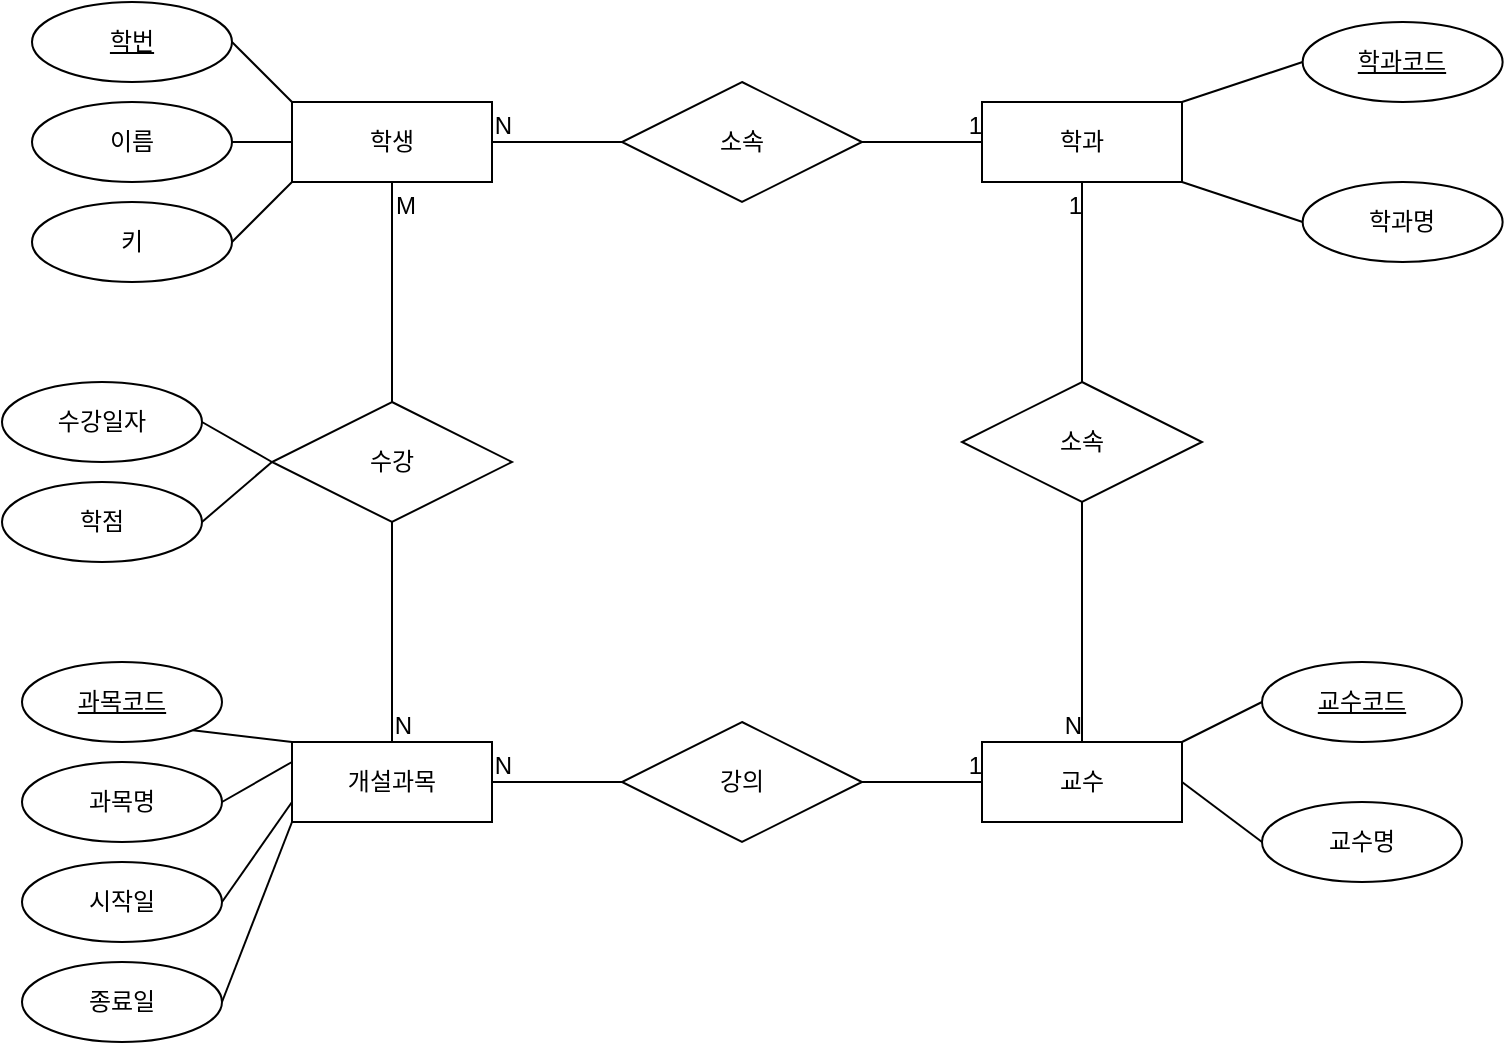 <mxfile>
    <diagram id="jjqjRm7qX8194irjjrjd" name="Page-1">
        <mxGraphModel dx="699" dy="828" grid="1" gridSize="10" guides="1" tooltips="1" connect="1" arrows="1" fold="1" page="1" pageScale="1" pageWidth="850" pageHeight="1100" math="0" shadow="0">
            <root>
                <mxCell id="0"/>
                <mxCell id="1" parent="0"/>
                <mxCell id="2" value="학생" style="whiteSpace=wrap;html=1;align=center;" vertex="1" parent="1">
                    <mxGeometry x="185" y="160" width="100" height="40" as="geometry"/>
                </mxCell>
                <mxCell id="3" value="학번" style="ellipse;whiteSpace=wrap;html=1;align=center;fontStyle=4;" vertex="1" parent="1">
                    <mxGeometry x="55" y="110" width="100" height="40" as="geometry"/>
                </mxCell>
                <mxCell id="4" value="이름" style="ellipse;whiteSpace=wrap;html=1;align=center;" vertex="1" parent="1">
                    <mxGeometry x="55" y="160" width="100" height="40" as="geometry"/>
                </mxCell>
                <mxCell id="6" value="키" style="ellipse;whiteSpace=wrap;html=1;align=center;" vertex="1" parent="1">
                    <mxGeometry x="55" y="210" width="100" height="40" as="geometry"/>
                </mxCell>
                <mxCell id="7" value="학과" style="whiteSpace=wrap;html=1;align=center;" vertex="1" parent="1">
                    <mxGeometry x="530.0" y="160" width="100" height="40" as="geometry"/>
                </mxCell>
                <mxCell id="8" value="학과코드" style="ellipse;whiteSpace=wrap;html=1;align=center;fontStyle=4;" vertex="1" parent="1">
                    <mxGeometry x="690.32" y="120" width="100" height="40" as="geometry"/>
                </mxCell>
                <mxCell id="9" value="학과명" style="ellipse;whiteSpace=wrap;html=1;align=center;" vertex="1" parent="1">
                    <mxGeometry x="690.32" y="200" width="100" height="40" as="geometry"/>
                </mxCell>
                <mxCell id="10" value="교수" style="whiteSpace=wrap;html=1;align=center;" vertex="1" parent="1">
                    <mxGeometry x="530" y="480" width="100" height="40" as="geometry"/>
                </mxCell>
                <mxCell id="11" value="교수코드" style="ellipse;whiteSpace=wrap;html=1;align=center;fontStyle=4;" vertex="1" parent="1">
                    <mxGeometry x="670" y="440" width="100" height="40" as="geometry"/>
                </mxCell>
                <mxCell id="13" value="교수명" style="ellipse;whiteSpace=wrap;html=1;align=center;" vertex="1" parent="1">
                    <mxGeometry x="670" y="510" width="100" height="40" as="geometry"/>
                </mxCell>
                <mxCell id="15" value="개설과목" style="whiteSpace=wrap;html=1;align=center;" vertex="1" parent="1">
                    <mxGeometry x="185" y="480" width="100" height="40" as="geometry"/>
                </mxCell>
                <mxCell id="16" value="과목코드" style="ellipse;whiteSpace=wrap;html=1;align=center;fontStyle=4;" vertex="1" parent="1">
                    <mxGeometry x="50" y="440" width="100" height="40" as="geometry"/>
                </mxCell>
                <mxCell id="17" value="과목명" style="ellipse;whiteSpace=wrap;html=1;align=center;" vertex="1" parent="1">
                    <mxGeometry x="50" y="490" width="100" height="40" as="geometry"/>
                </mxCell>
                <mxCell id="18" value="시작일" style="ellipse;whiteSpace=wrap;html=1;align=center;" vertex="1" parent="1">
                    <mxGeometry x="50" y="540" width="100" height="40" as="geometry"/>
                </mxCell>
                <mxCell id="19" value="종료일" style="ellipse;whiteSpace=wrap;html=1;align=center;" vertex="1" parent="1">
                    <mxGeometry x="50" y="590" width="100" height="40" as="geometry"/>
                </mxCell>
                <mxCell id="26" value="수강일자" style="ellipse;whiteSpace=wrap;html=1;align=center;" vertex="1" parent="1">
                    <mxGeometry x="40" y="300" width="100" height="40" as="geometry"/>
                </mxCell>
                <mxCell id="32" value="" style="endArrow=none;html=1;rounded=0;exitX=0.5;exitY=1;exitDx=0;exitDy=0;entryX=0.5;entryY=0;entryDx=0;entryDy=0;" edge="1" parent="1" source="2" target="15">
                    <mxGeometry relative="1" as="geometry">
                        <mxPoint x="365" y="360" as="sourcePoint"/>
                        <mxPoint x="525" y="360" as="targetPoint"/>
                    </mxGeometry>
                </mxCell>
                <mxCell id="33" value="M" style="resizable=0;html=1;align=left;verticalAlign=bottom;" connectable="0" vertex="1" parent="32">
                    <mxGeometry x="-1" relative="1" as="geometry">
                        <mxPoint y="20" as="offset"/>
                    </mxGeometry>
                </mxCell>
                <mxCell id="34" value="N" style="resizable=0;html=1;align=right;verticalAlign=bottom;" connectable="0" vertex="1" parent="32">
                    <mxGeometry x="1" relative="1" as="geometry">
                        <mxPoint x="10" as="offset"/>
                    </mxGeometry>
                </mxCell>
                <mxCell id="24" value="수강" style="shape=rhombus;perimeter=rhombusPerimeter;whiteSpace=wrap;html=1;align=center;" vertex="1" parent="1">
                    <mxGeometry x="175" y="310" width="120" height="60" as="geometry"/>
                </mxCell>
                <mxCell id="35" value="" style="endArrow=none;html=1;rounded=0;exitX=1;exitY=1;exitDx=0;exitDy=0;entryX=0;entryY=0.5;entryDx=0;entryDy=0;" edge="1" parent="1" source="7" target="9">
                    <mxGeometry relative="1" as="geometry">
                        <mxPoint x="660.32" y="400" as="sourcePoint"/>
                        <mxPoint x="820.32" y="400" as="targetPoint"/>
                    </mxGeometry>
                </mxCell>
                <mxCell id="36" value="" style="endArrow=none;html=1;rounded=0;exitX=1;exitY=0;exitDx=0;exitDy=0;entryX=0;entryY=0.5;entryDx=0;entryDy=0;" edge="1" parent="1" source="7" target="8">
                    <mxGeometry relative="1" as="geometry">
                        <mxPoint x="660.32" y="400" as="sourcePoint"/>
                        <mxPoint x="820.32" y="400" as="targetPoint"/>
                    </mxGeometry>
                </mxCell>
                <mxCell id="37" value="" style="endArrow=none;html=1;rounded=0;exitX=1;exitY=0;exitDx=0;exitDy=0;entryX=0;entryY=0.5;entryDx=0;entryDy=0;" edge="1" parent="1" source="10" target="11">
                    <mxGeometry relative="1" as="geometry">
                        <mxPoint x="620" y="360" as="sourcePoint"/>
                        <mxPoint x="780" y="360" as="targetPoint"/>
                    </mxGeometry>
                </mxCell>
                <mxCell id="38" value="" style="endArrow=none;html=1;rounded=0;exitX=1;exitY=0.5;exitDx=0;exitDy=0;entryX=0;entryY=0.5;entryDx=0;entryDy=0;" edge="1" parent="1" source="10" target="13">
                    <mxGeometry relative="1" as="geometry">
                        <mxPoint x="620" y="360" as="sourcePoint"/>
                        <mxPoint x="780" y="360" as="targetPoint"/>
                    </mxGeometry>
                </mxCell>
                <mxCell id="39" value="" style="endArrow=none;html=1;rounded=0;exitX=1;exitY=1;exitDx=0;exitDy=0;entryX=0;entryY=0;entryDx=0;entryDy=0;" edge="1" parent="1" source="16" target="15">
                    <mxGeometry relative="1" as="geometry">
                        <mxPoint x="205" y="360" as="sourcePoint"/>
                        <mxPoint x="365" y="360" as="targetPoint"/>
                    </mxGeometry>
                </mxCell>
                <mxCell id="40" value="" style="endArrow=none;html=1;rounded=0;exitX=1;exitY=0.5;exitDx=0;exitDy=0;entryX=0;entryY=0.25;entryDx=0;entryDy=0;" edge="1" parent="1" source="17" target="15">
                    <mxGeometry relative="1" as="geometry">
                        <mxPoint x="205" y="360" as="sourcePoint"/>
                        <mxPoint x="365" y="360" as="targetPoint"/>
                    </mxGeometry>
                </mxCell>
                <mxCell id="41" value="" style="endArrow=none;html=1;rounded=0;exitX=1;exitY=0.5;exitDx=0;exitDy=0;entryX=0;entryY=0.75;entryDx=0;entryDy=0;" edge="1" parent="1" source="18" target="15">
                    <mxGeometry relative="1" as="geometry">
                        <mxPoint x="205" y="360" as="sourcePoint"/>
                        <mxPoint x="365" y="360" as="targetPoint"/>
                    </mxGeometry>
                </mxCell>
                <mxCell id="42" value="" style="endArrow=none;html=1;rounded=0;exitX=1;exitY=0.5;exitDx=0;exitDy=0;entryX=0;entryY=1;entryDx=0;entryDy=0;" edge="1" parent="1" source="19" target="15">
                    <mxGeometry relative="1" as="geometry">
                        <mxPoint x="205" y="360" as="sourcePoint"/>
                        <mxPoint x="365" y="360" as="targetPoint"/>
                    </mxGeometry>
                </mxCell>
                <mxCell id="43" value="" style="endArrow=none;html=1;rounded=0;exitX=1;exitY=0.5;exitDx=0;exitDy=0;entryX=0;entryY=0.5;entryDx=0;entryDy=0;" edge="1" parent="1" source="4" target="2">
                    <mxGeometry relative="1" as="geometry">
                        <mxPoint x="205" y="360" as="sourcePoint"/>
                        <mxPoint x="365" y="360" as="targetPoint"/>
                    </mxGeometry>
                </mxCell>
                <mxCell id="44" value="" style="endArrow=none;html=1;rounded=0;exitX=1;exitY=0.5;exitDx=0;exitDy=0;entryX=0;entryY=0;entryDx=0;entryDy=0;" edge="1" parent="1" source="3" target="2">
                    <mxGeometry relative="1" as="geometry">
                        <mxPoint x="205" y="360" as="sourcePoint"/>
                        <mxPoint x="365" y="360" as="targetPoint"/>
                    </mxGeometry>
                </mxCell>
                <mxCell id="45" value="" style="endArrow=none;html=1;rounded=0;exitX=1;exitY=0.5;exitDx=0;exitDy=0;entryX=0;entryY=1;entryDx=0;entryDy=0;" edge="1" parent="1" source="6" target="2">
                    <mxGeometry relative="1" as="geometry">
                        <mxPoint x="205" y="360" as="sourcePoint"/>
                        <mxPoint x="365" y="360" as="targetPoint"/>
                    </mxGeometry>
                </mxCell>
                <mxCell id="46" value="" style="endArrow=none;html=1;rounded=0;exitX=0;exitY=0.5;exitDx=0;exitDy=0;entryX=1;entryY=0.5;entryDx=0;entryDy=0;" edge="1" parent="1" source="24" target="26">
                    <mxGeometry relative="1" as="geometry">
                        <mxPoint x="225" y="360" as="sourcePoint"/>
                        <mxPoint x="385" y="360" as="targetPoint"/>
                    </mxGeometry>
                </mxCell>
                <mxCell id="48" value="소속" style="shape=rhombus;perimeter=rhombusPerimeter;whiteSpace=wrap;html=1;align=center;" vertex="1" parent="1">
                    <mxGeometry x="520" y="300" width="120" height="60" as="geometry"/>
                </mxCell>
                <mxCell id="55" value="강의" style="shape=rhombus;perimeter=rhombusPerimeter;whiteSpace=wrap;html=1;align=center;" vertex="1" parent="1">
                    <mxGeometry x="350" y="470" width="120" height="60" as="geometry"/>
                </mxCell>
                <mxCell id="63" value="" style="endArrow=none;html=1;rounded=0;exitX=1;exitY=0.5;exitDx=0;exitDy=0;entryX=0;entryY=0.5;entryDx=0;entryDy=0;" edge="1" parent="1" source="55" target="10">
                    <mxGeometry relative="1" as="geometry">
                        <mxPoint x="510" y="400" as="sourcePoint"/>
                        <mxPoint x="670" y="400" as="targetPoint"/>
                    </mxGeometry>
                </mxCell>
                <mxCell id="64" value="1" style="resizable=0;html=1;align=right;verticalAlign=bottom;" connectable="0" vertex="1" parent="63">
                    <mxGeometry x="1" relative="1" as="geometry"/>
                </mxCell>
                <mxCell id="65" value="" style="endArrow=none;html=1;rounded=0;entryX=1;entryY=0.5;entryDx=0;entryDy=0;exitX=0;exitY=0.5;exitDx=0;exitDy=0;" edge="1" parent="1" source="55" target="15">
                    <mxGeometry relative="1" as="geometry">
                        <mxPoint x="510" y="400" as="sourcePoint"/>
                        <mxPoint x="670" y="400" as="targetPoint"/>
                    </mxGeometry>
                </mxCell>
                <mxCell id="66" value="N" style="resizable=0;html=1;align=right;verticalAlign=bottom;" connectable="0" vertex="1" parent="65">
                    <mxGeometry x="1" relative="1" as="geometry">
                        <mxPoint x="10" as="offset"/>
                    </mxGeometry>
                </mxCell>
                <mxCell id="67" value="학점" style="ellipse;whiteSpace=wrap;html=1;align=center;" vertex="1" parent="1">
                    <mxGeometry x="40" y="350" width="100" height="40" as="geometry"/>
                </mxCell>
                <mxCell id="69" value="" style="endArrow=none;html=1;rounded=0;exitX=1;exitY=0.5;exitDx=0;exitDy=0;entryX=0;entryY=0.5;entryDx=0;entryDy=0;" edge="1" parent="1" source="67" target="24">
                    <mxGeometry relative="1" as="geometry">
                        <mxPoint x="230" y="400" as="sourcePoint"/>
                        <mxPoint x="390" y="400" as="targetPoint"/>
                    </mxGeometry>
                </mxCell>
                <mxCell id="70" value="소속" style="shape=rhombus;perimeter=rhombusPerimeter;whiteSpace=wrap;html=1;align=center;" vertex="1" parent="1">
                    <mxGeometry x="350" y="150" width="120" height="60" as="geometry"/>
                </mxCell>
                <mxCell id="71" value="" style="endArrow=none;html=1;rounded=0;entryX=1;entryY=0.5;entryDx=0;entryDy=0;" edge="1" parent="1" source="70" target="2">
                    <mxGeometry relative="1" as="geometry">
                        <mxPoint x="330" y="350" as="sourcePoint"/>
                        <mxPoint x="490" y="350" as="targetPoint"/>
                    </mxGeometry>
                </mxCell>
                <mxCell id="72" value="N" style="resizable=0;html=1;align=right;verticalAlign=bottom;" connectable="0" vertex="1" parent="71">
                    <mxGeometry x="1" relative="1" as="geometry">
                        <mxPoint x="10" as="offset"/>
                    </mxGeometry>
                </mxCell>
                <mxCell id="73" value="" style="endArrow=none;html=1;rounded=0;entryX=0;entryY=0.5;entryDx=0;entryDy=0;exitX=1;exitY=0.5;exitDx=0;exitDy=0;" edge="1" parent="1" source="70" target="7">
                    <mxGeometry relative="1" as="geometry">
                        <mxPoint x="330" y="350" as="sourcePoint"/>
                        <mxPoint x="490" y="350" as="targetPoint"/>
                    </mxGeometry>
                </mxCell>
                <mxCell id="74" value="1" style="resizable=0;html=1;align=right;verticalAlign=bottom;" connectable="0" vertex="1" parent="73">
                    <mxGeometry x="1" relative="1" as="geometry"/>
                </mxCell>
                <mxCell id="75" value="" style="endArrow=none;html=1;rounded=0;entryX=0.5;entryY=1;entryDx=0;entryDy=0;exitX=0.5;exitY=0;exitDx=0;exitDy=0;" edge="1" parent="1" source="48" target="7">
                    <mxGeometry relative="1" as="geometry">
                        <mxPoint x="330" y="350" as="sourcePoint"/>
                        <mxPoint x="490" y="350" as="targetPoint"/>
                    </mxGeometry>
                </mxCell>
                <mxCell id="76" value="1" style="resizable=0;html=1;align=right;verticalAlign=bottom;" connectable="0" vertex="1" parent="75">
                    <mxGeometry x="1" relative="1" as="geometry">
                        <mxPoint y="20" as="offset"/>
                    </mxGeometry>
                </mxCell>
                <mxCell id="77" value="" style="endArrow=none;html=1;rounded=0;entryX=0.5;entryY=0;entryDx=0;entryDy=0;exitX=0.5;exitY=1;exitDx=0;exitDy=0;" edge="1" parent="1" source="48" target="10">
                    <mxGeometry relative="1" as="geometry">
                        <mxPoint x="330" y="280" as="sourcePoint"/>
                        <mxPoint x="490" y="280" as="targetPoint"/>
                    </mxGeometry>
                </mxCell>
                <mxCell id="78" value="N" style="resizable=0;html=1;align=right;verticalAlign=bottom;" connectable="0" vertex="1" parent="77">
                    <mxGeometry x="1" relative="1" as="geometry"/>
                </mxCell>
            </root>
        </mxGraphModel>
    </diagram>
</mxfile>